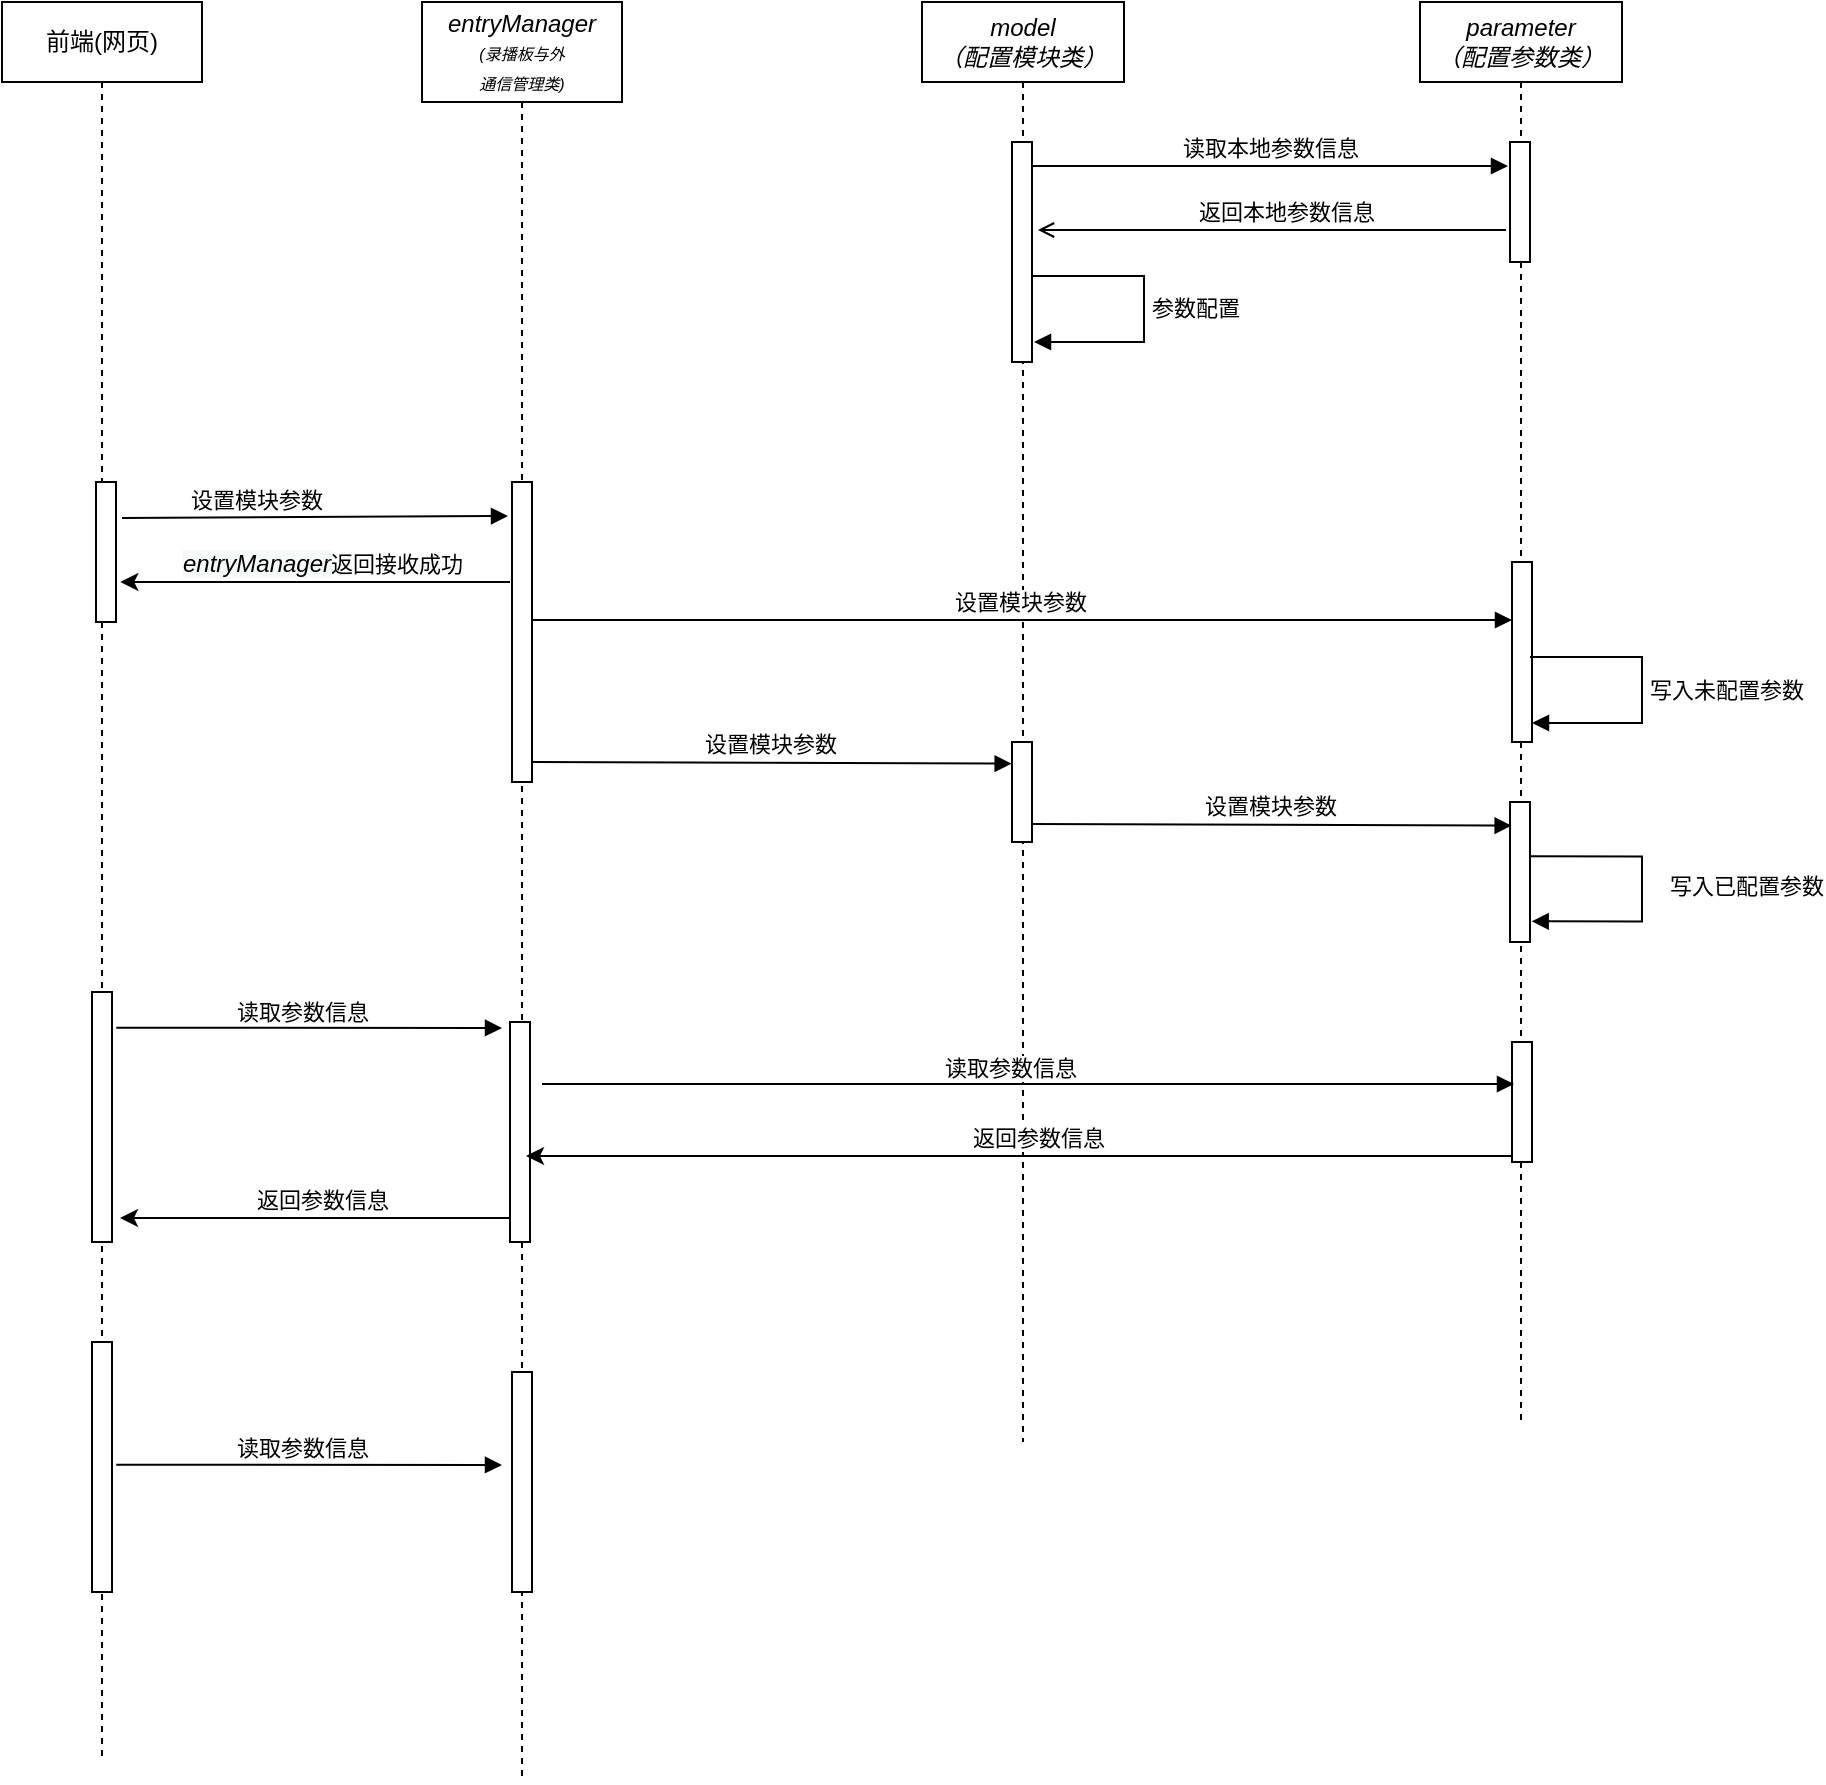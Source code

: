 <mxfile version="11.0.1" type="github"><diagram name="Page-1" id="c4acf3e9-155e-7222-9cf6-157b1a14988f"><mxGraphModel dx="1381" dy="771" grid="1" gridSize="10" guides="1" tooltips="1" connect="1" arrows="1" fold="1" page="1" pageScale="1" pageWidth="850" pageHeight="1100" background="#ffffff" math="0" shadow="0"><root><mxCell id="0"/><mxCell id="1" parent="0"/><mxCell id="B9yI50szMETjEd2v0kCB-1" value="前端(网页)" style="shape=umlLifeline;perimeter=lifelinePerimeter;whiteSpace=wrap;html=1;container=1;collapsible=0;recursiveResize=0;outlineConnect=0;" parent="1" vertex="1"><mxGeometry x="40" y="20" width="100" height="880" as="geometry"/></mxCell><mxCell id="B9yI50szMETjEd2v0kCB-4" value="" style="html=1;points=[];perimeter=orthogonalPerimeter;" parent="B9yI50szMETjEd2v0kCB-1" vertex="1"><mxGeometry x="47" y="240" width="10" height="70" as="geometry"/></mxCell><mxCell id="uyK7qhQz3kz4ibQ4stl4-18" value="" style="html=1;points=[];perimeter=orthogonalPerimeter;" vertex="1" parent="B9yI50szMETjEd2v0kCB-1"><mxGeometry x="45" y="495" width="10" height="125" as="geometry"/></mxCell><mxCell id="B9yI50szMETjEd2v0kCB-6" value="&lt;i style=&quot;white-space: nowrap&quot;&gt;entryManager&lt;br&gt;&lt;font style=&quot;font-size: 8px&quot;&gt;(录播板与外&lt;br&gt;通信管理类)&lt;/font&gt;&lt;/i&gt;" style="shape=umlLifeline;perimeter=lifelinePerimeter;whiteSpace=wrap;html=1;container=1;collapsible=0;recursiveResize=0;outlineConnect=0;size=50;" parent="1" vertex="1"><mxGeometry x="250" y="20" width="100" height="890" as="geometry"/></mxCell><mxCell id="B9yI50szMETjEd2v0kCB-8" value="" style="html=1;points=[];perimeter=orthogonalPerimeter;" parent="B9yI50szMETjEd2v0kCB-6" vertex="1"><mxGeometry x="45" y="240" width="10" height="150" as="geometry"/></mxCell><mxCell id="uyK7qhQz3kz4ibQ4stl4-17" value="" style="html=1;points=[];perimeter=orthogonalPerimeter;" vertex="1" parent="B9yI50szMETjEd2v0kCB-6"><mxGeometry x="44" y="510" width="10" height="110" as="geometry"/></mxCell><mxCell id="uyK7qhQz3kz4ibQ4stl4-20" value="" style="html=1;points=[];perimeter=orthogonalPerimeter;" vertex="1" parent="B9yI50szMETjEd2v0kCB-6"><mxGeometry x="45" y="685" width="10" height="110" as="geometry"/></mxCell><mxCell id="B9yI50szMETjEd2v0kCB-16" value="&lt;i style=&quot;white-space: nowrap&quot;&gt;model&lt;br&gt;（配置模块类）&lt;br&gt;&lt;/i&gt;" style="shape=umlLifeline;perimeter=lifelinePerimeter;whiteSpace=wrap;html=1;container=1;collapsible=0;recursiveResize=0;outlineConnect=0;" parent="1" vertex="1"><mxGeometry x="500" y="20" width="101" height="720" as="geometry"/></mxCell><mxCell id="B9yI50szMETjEd2v0kCB-18" value="" style="html=1;points=[];perimeter=orthogonalPerimeter;" parent="B9yI50szMETjEd2v0kCB-16" vertex="1"><mxGeometry x="45" y="70" width="10" height="110" as="geometry"/></mxCell><mxCell id="uyK7qhQz3kz4ibQ4stl4-6" value="" style="html=1;points=[];perimeter=orthogonalPerimeter;" vertex="1" parent="B9yI50szMETjEd2v0kCB-16"><mxGeometry x="45" y="370" width="10" height="50" as="geometry"/></mxCell><mxCell id="B9yI50szMETjEd2v0kCB-27" value="设置模块参数" style="html=1;verticalAlign=bottom;endArrow=block;exitX=1.3;exitY=0.138;exitDx=0;exitDy=0;exitPerimeter=0;entryX=-0.183;entryY=0.193;entryDx=0;entryDy=0;entryPerimeter=0;" parent="1" edge="1"><mxGeometry x="-0.3" width="80" relative="1" as="geometry"><mxPoint x="100" y="278" as="sourcePoint"/><mxPoint x="293" y="277" as="targetPoint"/><mxPoint as="offset"/></mxGeometry></mxCell><mxCell id="B9yI50szMETjEd2v0kCB-36" value="&lt;i style=&quot;font-size: 12px ; background-color: rgb(248 , 249 , 250)&quot;&gt;entryManager&lt;/i&gt;返回接收成功" style="html=1;verticalAlign=bottom;endArrow=none;exitX=1.3;exitY=0.138;exitDx=0;exitDy=0;exitPerimeter=0;startArrow=classic;startFill=1;endFill=0;" parent="1" edge="1"><mxGeometry x="0.035" width="80" relative="1" as="geometry"><mxPoint x="99.143" y="310" as="sourcePoint"/><mxPoint x="294" y="310" as="targetPoint"/><mxPoint as="offset"/></mxGeometry></mxCell><mxCell id="B9yI50szMETjEd2v0kCB-37" value="设置模块参数" style="html=1;verticalAlign=bottom;endArrow=block;exitX=1.5;exitY=0.75;exitDx=0;exitDy=0;exitPerimeter=0;" parent="1" target="uyK7qhQz3kz4ibQ4stl4-16" edge="1"><mxGeometry x="-0.006" width="80" relative="1" as="geometry"><mxPoint x="305" y="329" as="sourcePoint"/><mxPoint x="770" y="329" as="targetPoint"/><mxPoint as="offset"/></mxGeometry></mxCell><mxCell id="B9yI50szMETjEd2v0kCB-38" value="读取参数信息" style="html=1;verticalAlign=bottom;endArrow=block;exitX=1.3;exitY=0.138;exitDx=0;exitDy=0;exitPerimeter=0;" parent="1" edge="1"><mxGeometry x="-0.039" y="-1" width="80" relative="1" as="geometry"><mxPoint x="97.143" y="532.857" as="sourcePoint"/><mxPoint x="290" y="533" as="targetPoint"/><mxPoint as="offset"/></mxGeometry></mxCell><mxCell id="B9yI50szMETjEd2v0kCB-41" value="返回参数信息" style="html=1;verticalAlign=bottom;endArrow=none;startArrow=classic;startFill=1;endFill=0;" parent="1" edge="1"><mxGeometry x="0.035" width="80" relative="1" as="geometry"><mxPoint x="302" y="597" as="sourcePoint"/><mxPoint x="797" y="597" as="targetPoint"/><mxPoint as="offset"/></mxGeometry></mxCell><mxCell id="uyK7qhQz3kz4ibQ4stl4-1" value="&lt;i&gt;&lt;span style=&quot;white-space: nowrap&quot;&gt;parameter&lt;br&gt;（配置参数类）&lt;/span&gt;&lt;br&gt;&lt;/i&gt;" style="shape=umlLifeline;perimeter=lifelinePerimeter;whiteSpace=wrap;html=1;container=1;collapsible=0;recursiveResize=0;outlineConnect=0;" vertex="1" parent="1"><mxGeometry x="749" y="20" width="101" height="710" as="geometry"/></mxCell><mxCell id="uyK7qhQz3kz4ibQ4stl4-2" value="" style="html=1;points=[];perimeter=orthogonalPerimeter;" vertex="1" parent="uyK7qhQz3kz4ibQ4stl4-1"><mxGeometry x="45" y="70" width="10" height="60" as="geometry"/></mxCell><mxCell id="uyK7qhQz3kz4ibQ4stl4-14" value="" style="html=1;points=[];perimeter=orthogonalPerimeter;" vertex="1" parent="uyK7qhQz3kz4ibQ4stl4-1"><mxGeometry x="46" y="520" width="10" height="60" as="geometry"/></mxCell><mxCell id="uyK7qhQz3kz4ibQ4stl4-15" value="" style="html=1;points=[];perimeter=orthogonalPerimeter;" vertex="1" parent="uyK7qhQz3kz4ibQ4stl4-1"><mxGeometry x="45" y="400" width="10" height="70" as="geometry"/></mxCell><mxCell id="uyK7qhQz3kz4ibQ4stl4-16" value="" style="html=1;points=[];perimeter=orthogonalPerimeter;" vertex="1" parent="uyK7qhQz3kz4ibQ4stl4-1"><mxGeometry x="46" y="280" width="10" height="90" as="geometry"/></mxCell><mxCell id="uyK7qhQz3kz4ibQ4stl4-3" value="读取本地参数信息" style="html=1;verticalAlign=bottom;endArrow=block;exitX=1.5;exitY=0.75;exitDx=0;exitDy=0;exitPerimeter=0;" edge="1" parent="1"><mxGeometry x="-0.006" width="80" relative="1" as="geometry"><mxPoint x="555" y="102" as="sourcePoint"/><mxPoint x="793" y="102" as="targetPoint"/><mxPoint as="offset"/></mxGeometry></mxCell><mxCell id="uyK7qhQz3kz4ibQ4stl4-4" value="返回本地参数信息" style="html=1;verticalAlign=bottom;endArrow=none;exitX=1.5;exitY=0.75;exitDx=0;exitDy=0;exitPerimeter=0;startArrow=open;startFill=0;endFill=0;" edge="1" parent="1"><mxGeometry x="0.061" width="80" relative="1" as="geometry"><mxPoint x="558" y="134" as="sourcePoint"/><mxPoint x="792" y="134" as="targetPoint"/><mxPoint as="offset"/></mxGeometry></mxCell><mxCell id="uyK7qhQz3kz4ibQ4stl4-5" value="参数配置" style="edgeStyle=orthogonalEdgeStyle;html=1;align=left;spacingLeft=2;endArrow=block;rounded=0;entryX=1;entryY=0.775;entryDx=0;entryDy=0;entryPerimeter=0;" edge="1" parent="1"><mxGeometry relative="1" as="geometry"><mxPoint x="555" y="157" as="sourcePoint"/><Array as="points"><mxPoint x="611" y="157"/><mxPoint x="611" y="190"/></Array><mxPoint x="556" y="190" as="targetPoint"/></mxGeometry></mxCell><mxCell id="uyK7qhQz3kz4ibQ4stl4-7" value="写入未配置参数" style="edgeStyle=orthogonalEdgeStyle;html=1;align=left;spacingLeft=2;endArrow=block;rounded=0;entryX=1;entryY=0.775;entryDx=0;entryDy=0;entryPerimeter=0;" edge="1" parent="1"><mxGeometry relative="1" as="geometry"><mxPoint x="804" y="347.5" as="sourcePoint"/><Array as="points"><mxPoint x="860" y="347.5"/><mxPoint x="860" y="380.5"/></Array><mxPoint x="805" y="380.5" as="targetPoint"/></mxGeometry></mxCell><mxCell id="uyK7qhQz3kz4ibQ4stl4-8" value="设置模块参数" style="html=1;verticalAlign=bottom;endArrow=block;exitX=1.5;exitY=0.75;exitDx=0;exitDy=0;exitPerimeter=0;entryX=-0.019;entryY=0.093;entryDx=0;entryDy=0;entryPerimeter=0;" edge="1" parent="1"><mxGeometry x="-0.006" width="80" relative="1" as="geometry"><mxPoint x="305" y="400" as="sourcePoint"/><mxPoint x="544.833" y="400.833" as="targetPoint"/><mxPoint as="offset"/></mxGeometry></mxCell><mxCell id="uyK7qhQz3kz4ibQ4stl4-9" value="设置模块参数" style="html=1;verticalAlign=bottom;endArrow=block;exitX=1.5;exitY=0.75;exitDx=0;exitDy=0;exitPerimeter=0;entryX=-0.019;entryY=0.093;entryDx=0;entryDy=0;entryPerimeter=0;" edge="1" parent="1"><mxGeometry x="-0.006" width="80" relative="1" as="geometry"><mxPoint x="555" y="431" as="sourcePoint"/><mxPoint x="794.833" y="431.833" as="targetPoint"/><mxPoint as="offset"/></mxGeometry></mxCell><mxCell id="uyK7qhQz3kz4ibQ4stl4-10" value="写入已配置参数" style="edgeStyle=orthogonalEdgeStyle;html=1;align=left;spacingLeft=2;endArrow=block;rounded=0;entryX=1;entryY=0.775;entryDx=0;entryDy=0;entryPerimeter=0;" edge="1" parent="1"><mxGeometry x="-0.221" y="-19" relative="1" as="geometry"><mxPoint x="804" y="447.167" as="sourcePoint"/><Array as="points"><mxPoint x="860" y="447"/><mxPoint x="860" y="480"/></Array><mxPoint x="804.833" y="479.667" as="targetPoint"/><mxPoint x="29" y="15" as="offset"/></mxGeometry></mxCell><mxCell id="uyK7qhQz3kz4ibQ4stl4-11" value="读取参数信息" style="html=1;verticalAlign=bottom;endArrow=block;entryX=0.1;entryY=0.35;entryDx=0;entryDy=0;entryPerimeter=0;" edge="1" parent="1" target="uyK7qhQz3kz4ibQ4stl4-14"><mxGeometry x="-0.039" y="-1" width="80" relative="1" as="geometry"><mxPoint x="310" y="561" as="sourcePoint"/><mxPoint x="760" y="560" as="targetPoint"/><mxPoint as="offset"/></mxGeometry></mxCell><mxCell id="uyK7qhQz3kz4ibQ4stl4-12" value="返回参数信息" style="html=1;verticalAlign=bottom;endArrow=none;startArrow=classic;startFill=1;endFill=0;entryX=-0.1;entryY=0.995;entryDx=0;entryDy=0;entryPerimeter=0;" edge="1" parent="1"><mxGeometry x="0.035" width="80" relative="1" as="geometry"><mxPoint x="99" y="628" as="sourcePoint"/><mxPoint x="294" y="628" as="targetPoint"/><mxPoint as="offset"/></mxGeometry></mxCell><mxCell id="uyK7qhQz3kz4ibQ4stl4-19" value="" style="html=1;points=[];perimeter=orthogonalPerimeter;" vertex="1" parent="1"><mxGeometry x="85" y="690" width="10" height="125" as="geometry"/></mxCell><mxCell id="uyK7qhQz3kz4ibQ4stl4-22" value="读取参数信息" style="html=1;verticalAlign=bottom;endArrow=block;exitX=1.3;exitY=0.138;exitDx=0;exitDy=0;exitPerimeter=0;" edge="1" parent="1"><mxGeometry x="-0.039" y="-1" width="80" relative="1" as="geometry"><mxPoint x="97.143" y="751.357" as="sourcePoint"/><mxPoint x="290" y="751.5" as="targetPoint"/><mxPoint as="offset"/></mxGeometry></mxCell></root></mxGraphModel></diagram></mxfile>